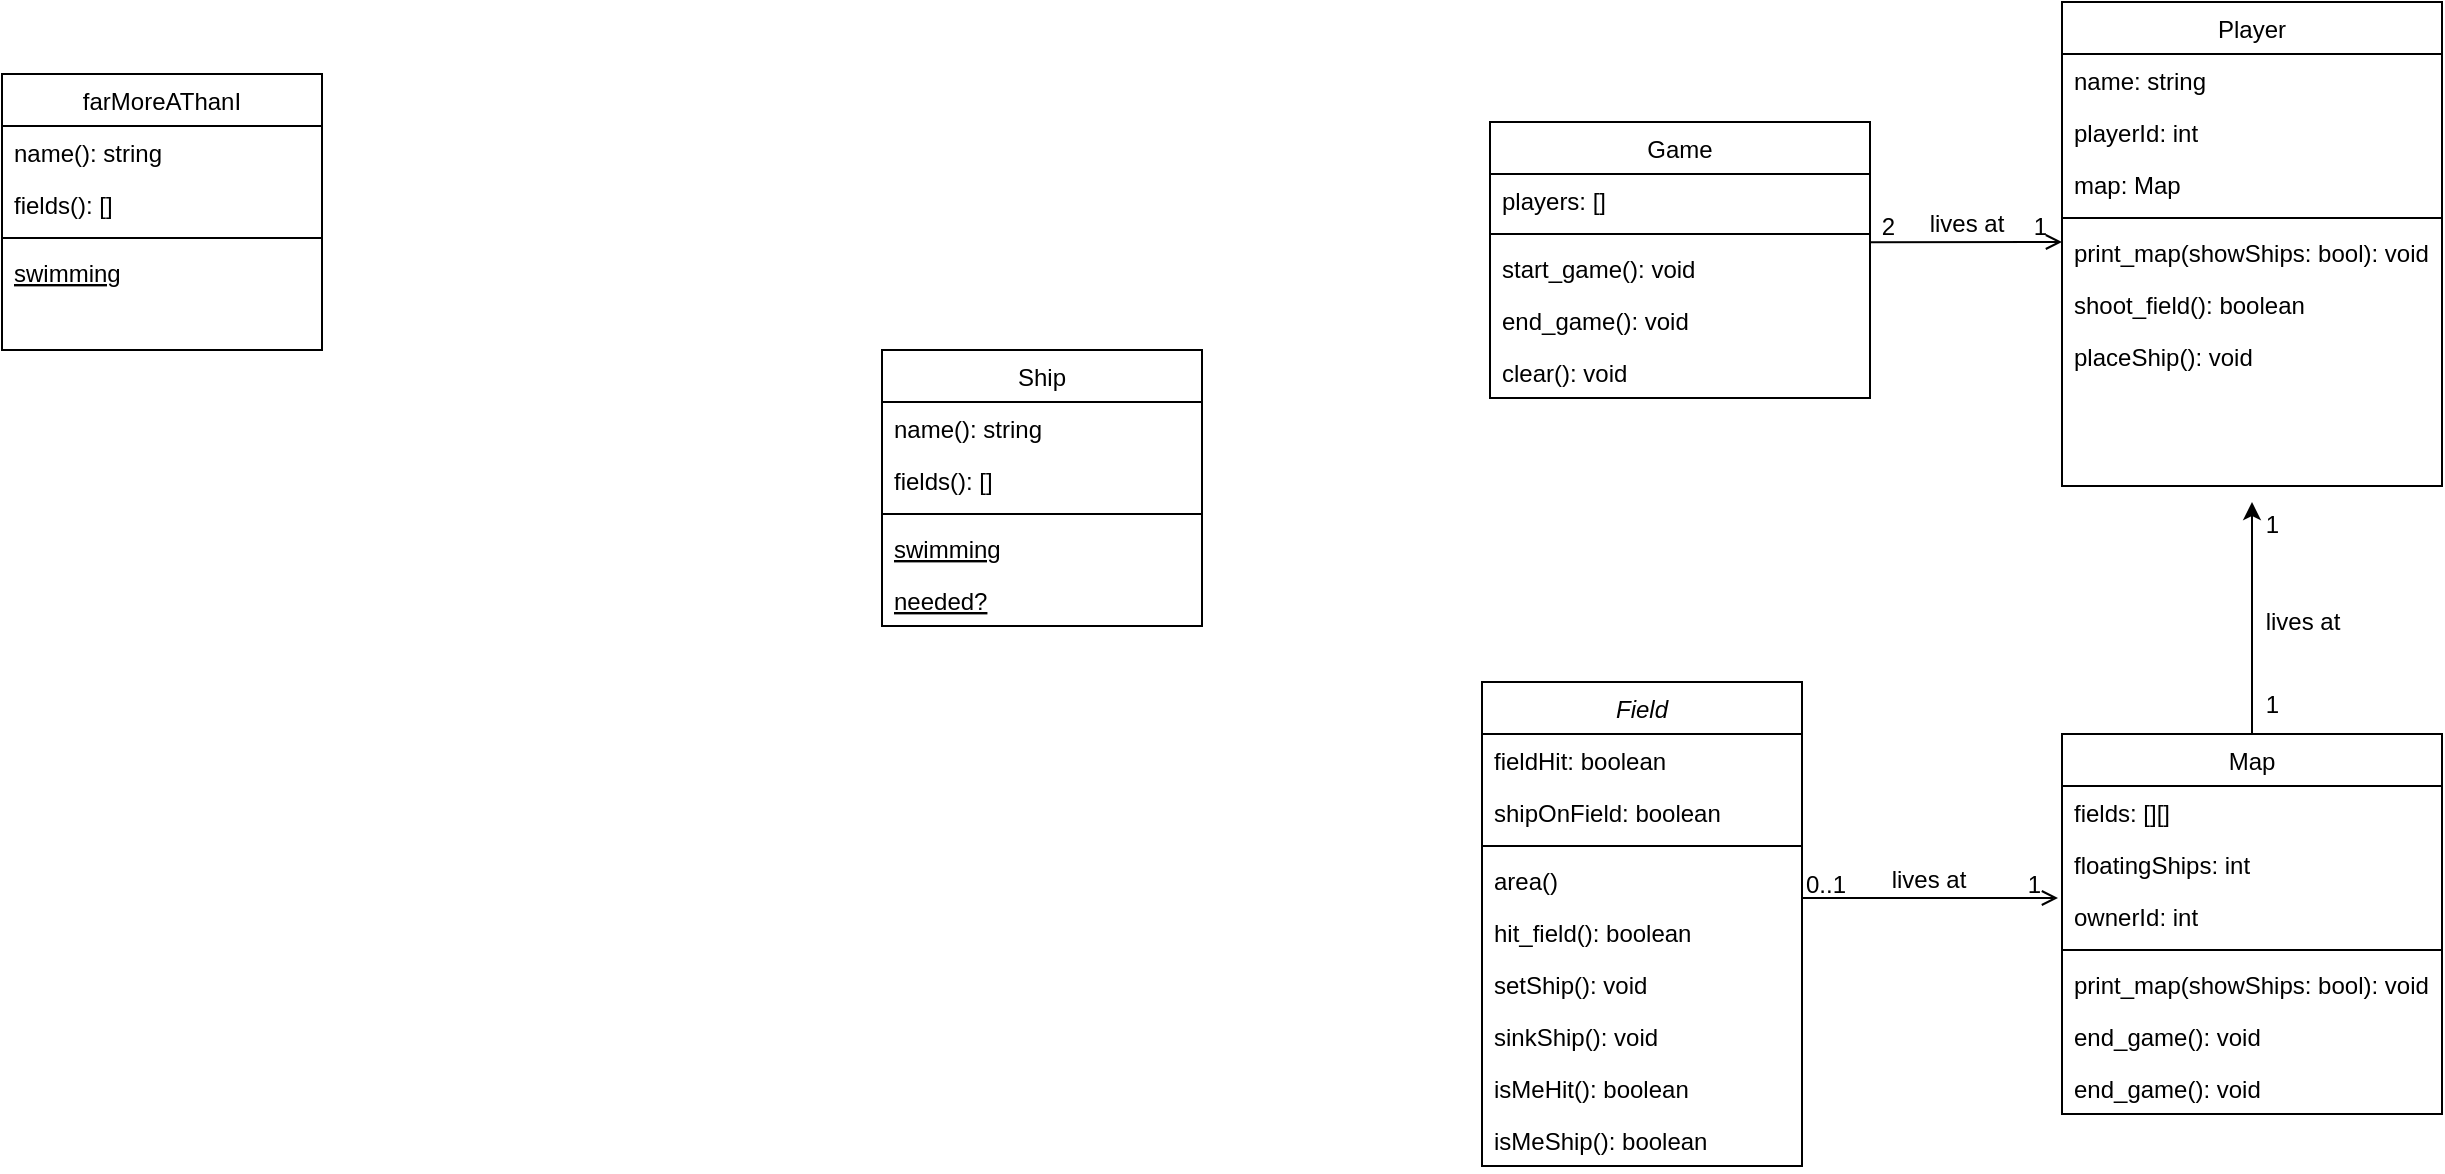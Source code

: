 <mxfile version="21.1.8" type="device">
  <diagram id="C5RBs43oDa-KdzZeNtuy" name="Page-1">
    <mxGraphModel dx="2257" dy="1939" grid="1" gridSize="10" guides="1" tooltips="1" connect="1" arrows="1" fold="1" page="1" pageScale="1" pageWidth="827" pageHeight="1169" math="0" shadow="0">
      <root>
        <mxCell id="WIyWlLk6GJQsqaUBKTNV-0" />
        <mxCell id="WIyWlLk6GJQsqaUBKTNV-1" parent="WIyWlLk6GJQsqaUBKTNV-0" />
        <mxCell id="zkfFHV4jXpPFQw0GAbJ--0" value="Field" style="swimlane;fontStyle=2;align=center;verticalAlign=top;childLayout=stackLayout;horizontal=1;startSize=26;horizontalStack=0;resizeParent=1;resizeLast=0;collapsible=1;marginBottom=0;rounded=0;shadow=0;strokeWidth=1;" parent="WIyWlLk6GJQsqaUBKTNV-1" vertex="1">
          <mxGeometry x="220" y="120" width="160" height="242" as="geometry">
            <mxRectangle x="230" y="140" width="160" height="26" as="alternateBounds" />
          </mxGeometry>
        </mxCell>
        <mxCell id="zkfFHV4jXpPFQw0GAbJ--1" value="fieldHit: boolean" style="text;align=left;verticalAlign=top;spacingLeft=4;spacingRight=4;overflow=hidden;rotatable=0;points=[[0,0.5],[1,0.5]];portConstraint=eastwest;" parent="zkfFHV4jXpPFQw0GAbJ--0" vertex="1">
          <mxGeometry y="26" width="160" height="26" as="geometry" />
        </mxCell>
        <mxCell id="zkfFHV4jXpPFQw0GAbJ--2" value="shipOnField: boolean" style="text;align=left;verticalAlign=top;spacingLeft=4;spacingRight=4;overflow=hidden;rotatable=0;points=[[0,0.5],[1,0.5]];portConstraint=eastwest;rounded=0;shadow=0;html=0;" parent="zkfFHV4jXpPFQw0GAbJ--0" vertex="1">
          <mxGeometry y="52" width="160" height="26" as="geometry" />
        </mxCell>
        <mxCell id="zkfFHV4jXpPFQw0GAbJ--4" value="" style="line;html=1;strokeWidth=1;align=left;verticalAlign=middle;spacingTop=-1;spacingLeft=3;spacingRight=3;rotatable=0;labelPosition=right;points=[];portConstraint=eastwest;" parent="zkfFHV4jXpPFQw0GAbJ--0" vertex="1">
          <mxGeometry y="78" width="160" height="8" as="geometry" />
        </mxCell>
        <mxCell id="zkfFHV4jXpPFQw0GAbJ--5" value="area()" style="text;align=left;verticalAlign=top;spacingLeft=4;spacingRight=4;overflow=hidden;rotatable=0;points=[[0,0.5],[1,0.5]];portConstraint=eastwest;" parent="zkfFHV4jXpPFQw0GAbJ--0" vertex="1">
          <mxGeometry y="86" width="160" height="26" as="geometry" />
        </mxCell>
        <mxCell id="T0n27nfE329P7YnYNeM2-1" value="hit_field(): boolean" style="text;align=left;verticalAlign=top;spacingLeft=4;spacingRight=4;overflow=hidden;rotatable=0;points=[[0,0.5],[1,0.5]];portConstraint=eastwest;" vertex="1" parent="zkfFHV4jXpPFQw0GAbJ--0">
          <mxGeometry y="112" width="160" height="26" as="geometry" />
        </mxCell>
        <mxCell id="T0n27nfE329P7YnYNeM2-2" value="setShip(): void" style="text;align=left;verticalAlign=top;spacingLeft=4;spacingRight=4;overflow=hidden;rotatable=0;points=[[0,0.5],[1,0.5]];portConstraint=eastwest;" vertex="1" parent="zkfFHV4jXpPFQw0GAbJ--0">
          <mxGeometry y="138" width="160" height="26" as="geometry" />
        </mxCell>
        <mxCell id="T0n27nfE329P7YnYNeM2-3" value="sinkShip(): void" style="text;align=left;verticalAlign=top;spacingLeft=4;spacingRight=4;overflow=hidden;rotatable=0;points=[[0,0.5],[1,0.5]];portConstraint=eastwest;" vertex="1" parent="zkfFHV4jXpPFQw0GAbJ--0">
          <mxGeometry y="164" width="160" height="26" as="geometry" />
        </mxCell>
        <mxCell id="T0n27nfE329P7YnYNeM2-4" value="isMeHit(): boolean" style="text;align=left;verticalAlign=top;spacingLeft=4;spacingRight=4;overflow=hidden;rotatable=0;points=[[0,0.5],[1,0.5]];portConstraint=eastwest;" vertex="1" parent="zkfFHV4jXpPFQw0GAbJ--0">
          <mxGeometry y="190" width="160" height="26" as="geometry" />
        </mxCell>
        <mxCell id="T0n27nfE329P7YnYNeM2-5" value="isMeShip(): boolean" style="text;align=left;verticalAlign=top;spacingLeft=4;spacingRight=4;overflow=hidden;rotatable=0;points=[[0,0.5],[1,0.5]];portConstraint=eastwest;" vertex="1" parent="zkfFHV4jXpPFQw0GAbJ--0">
          <mxGeometry y="216" width="160" height="26" as="geometry" />
        </mxCell>
        <mxCell id="zkfFHV4jXpPFQw0GAbJ--6" value="Ship" style="swimlane;fontStyle=0;align=center;verticalAlign=top;childLayout=stackLayout;horizontal=1;startSize=26;horizontalStack=0;resizeParent=1;resizeLast=0;collapsible=1;marginBottom=0;rounded=0;shadow=0;strokeWidth=1;" parent="WIyWlLk6GJQsqaUBKTNV-1" vertex="1">
          <mxGeometry x="-80" y="-46" width="160" height="138" as="geometry">
            <mxRectangle x="130" y="380" width="160" height="26" as="alternateBounds" />
          </mxGeometry>
        </mxCell>
        <mxCell id="T0n27nfE329P7YnYNeM2-60" value="name(): string" style="text;align=left;verticalAlign=top;spacingLeft=4;spacingRight=4;overflow=hidden;rotatable=0;points=[[0,0.5],[1,0.5]];portConstraint=eastwest;" vertex="1" parent="zkfFHV4jXpPFQw0GAbJ--6">
          <mxGeometry y="26" width="160" height="26" as="geometry" />
        </mxCell>
        <mxCell id="T0n27nfE329P7YnYNeM2-61" value="fields(): []" style="text;align=left;verticalAlign=top;spacingLeft=4;spacingRight=4;overflow=hidden;rotatable=0;points=[[0,0.5],[1,0.5]];portConstraint=eastwest;" vertex="1" parent="zkfFHV4jXpPFQw0GAbJ--6">
          <mxGeometry y="52" width="160" height="26" as="geometry" />
        </mxCell>
        <mxCell id="zkfFHV4jXpPFQw0GAbJ--9" value="" style="line;html=1;strokeWidth=1;align=left;verticalAlign=middle;spacingTop=-1;spacingLeft=3;spacingRight=3;rotatable=0;labelPosition=right;points=[];portConstraint=eastwest;" parent="zkfFHV4jXpPFQw0GAbJ--6" vertex="1">
          <mxGeometry y="78" width="160" height="8" as="geometry" />
        </mxCell>
        <mxCell id="zkfFHV4jXpPFQw0GAbJ--10" value="swimming" style="text;align=left;verticalAlign=top;spacingLeft=4;spacingRight=4;overflow=hidden;rotatable=0;points=[[0,0.5],[1,0.5]];portConstraint=eastwest;fontStyle=4" parent="zkfFHV4jXpPFQw0GAbJ--6" vertex="1">
          <mxGeometry y="86" width="160" height="26" as="geometry" />
        </mxCell>
        <mxCell id="T0n27nfE329P7YnYNeM2-67" value="needed?" style="text;align=left;verticalAlign=top;spacingLeft=4;spacingRight=4;overflow=hidden;rotatable=0;points=[[0,0.5],[1,0.5]];portConstraint=eastwest;fontStyle=4" vertex="1" parent="zkfFHV4jXpPFQw0GAbJ--6">
          <mxGeometry y="112" width="160" height="26" as="geometry" />
        </mxCell>
        <mxCell id="zkfFHV4jXpPFQw0GAbJ--26" value="" style="endArrow=open;shadow=0;strokeWidth=1;rounded=0;endFill=1;edgeStyle=elbowEdgeStyle;elbow=vertical;" parent="WIyWlLk6GJQsqaUBKTNV-1" source="zkfFHV4jXpPFQw0GAbJ--0" edge="1">
          <mxGeometry x="0.5" y="41" relative="1" as="geometry">
            <mxPoint x="380" y="192" as="sourcePoint" />
            <mxPoint x="508" y="227.931" as="targetPoint" />
            <mxPoint x="-40" y="32" as="offset" />
          </mxGeometry>
        </mxCell>
        <mxCell id="zkfFHV4jXpPFQw0GAbJ--27" value="0..1" style="resizable=0;align=left;verticalAlign=bottom;labelBackgroundColor=none;fontSize=12;" parent="zkfFHV4jXpPFQw0GAbJ--26" connectable="0" vertex="1">
          <mxGeometry x="-1" relative="1" as="geometry">
            <mxPoint y="2" as="offset" />
          </mxGeometry>
        </mxCell>
        <mxCell id="zkfFHV4jXpPFQw0GAbJ--28" value="1" style="resizable=0;align=right;verticalAlign=bottom;labelBackgroundColor=none;fontSize=12;" parent="zkfFHV4jXpPFQw0GAbJ--26" connectable="0" vertex="1">
          <mxGeometry x="1" relative="1" as="geometry">
            <mxPoint x="-7" y="2" as="offset" />
          </mxGeometry>
        </mxCell>
        <mxCell id="zkfFHV4jXpPFQw0GAbJ--29" value="lives at" style="text;html=1;resizable=0;points=[];;align=center;verticalAlign=middle;labelBackgroundColor=none;rounded=0;shadow=0;strokeWidth=1;fontSize=12;" parent="zkfFHV4jXpPFQw0GAbJ--26" vertex="1" connectable="0">
          <mxGeometry x="0.5" y="49" relative="1" as="geometry">
            <mxPoint x="-33" y="40" as="offset" />
          </mxGeometry>
        </mxCell>
        <mxCell id="T0n27nfE329P7YnYNeM2-33" value="1" style="resizable=0;align=right;verticalAlign=bottom;labelBackgroundColor=none;fontSize=12;" connectable="0" vertex="1" parent="zkfFHV4jXpPFQw0GAbJ--26">
          <mxGeometry x="1" relative="1" as="geometry">
            <mxPoint x="112" y="-178" as="offset" />
          </mxGeometry>
        </mxCell>
        <mxCell id="T0n27nfE329P7YnYNeM2-34" value="1" style="resizable=0;align=right;verticalAlign=bottom;labelBackgroundColor=none;fontSize=12;" connectable="0" vertex="1" parent="zkfFHV4jXpPFQw0GAbJ--26">
          <mxGeometry x="1" relative="1" as="geometry">
            <mxPoint x="112" y="-88" as="offset" />
          </mxGeometry>
        </mxCell>
        <mxCell id="T0n27nfE329P7YnYNeM2-35" value="lives at" style="text;html=1;resizable=0;points=[];;align=center;verticalAlign=middle;labelBackgroundColor=none;rounded=0;shadow=0;strokeWidth=1;fontSize=12;" vertex="1" connectable="0" parent="zkfFHV4jXpPFQw0GAbJ--26">
          <mxGeometry x="0.5" y="49" relative="1" as="geometry">
            <mxPoint x="154" y="-89" as="offset" />
          </mxGeometry>
        </mxCell>
        <mxCell id="T0n27nfE329P7YnYNeM2-40" style="edgeStyle=orthogonalEdgeStyle;rounded=0;orthogonalLoop=1;jettySize=auto;html=1;" edge="1" parent="WIyWlLk6GJQsqaUBKTNV-1" source="T0n27nfE329P7YnYNeM2-6">
          <mxGeometry relative="1" as="geometry">
            <mxPoint x="605" y="30.0" as="targetPoint" />
          </mxGeometry>
        </mxCell>
        <mxCell id="T0n27nfE329P7YnYNeM2-6" value="Map" style="swimlane;fontStyle=0;align=center;verticalAlign=top;childLayout=stackLayout;horizontal=1;startSize=26;horizontalStack=0;resizeParent=1;resizeLast=0;collapsible=1;marginBottom=0;rounded=0;shadow=0;strokeWidth=1;" vertex="1" parent="WIyWlLk6GJQsqaUBKTNV-1">
          <mxGeometry x="510" y="146" width="190" height="190" as="geometry">
            <mxRectangle x="340" y="380" width="170" height="26" as="alternateBounds" />
          </mxGeometry>
        </mxCell>
        <mxCell id="T0n27nfE329P7YnYNeM2-7" value="fields: [][]" style="text;align=left;verticalAlign=top;spacingLeft=4;spacingRight=4;overflow=hidden;rotatable=0;points=[[0,0.5],[1,0.5]];portConstraint=eastwest;" vertex="1" parent="T0n27nfE329P7YnYNeM2-6">
          <mxGeometry y="26" width="190" height="26" as="geometry" />
        </mxCell>
        <mxCell id="T0n27nfE329P7YnYNeM2-10" value="floatingShips: int " style="text;align=left;verticalAlign=top;spacingLeft=4;spacingRight=4;overflow=hidden;rotatable=0;points=[[0,0.5],[1,0.5]];portConstraint=eastwest;" vertex="1" parent="T0n27nfE329P7YnYNeM2-6">
          <mxGeometry y="52" width="190" height="26" as="geometry" />
        </mxCell>
        <mxCell id="T0n27nfE329P7YnYNeM2-30" value="ownerId: int" style="text;align=left;verticalAlign=top;spacingLeft=4;spacingRight=4;overflow=hidden;rotatable=0;points=[[0,0.5],[1,0.5]];portConstraint=eastwest;" vertex="1" parent="T0n27nfE329P7YnYNeM2-6">
          <mxGeometry y="78" width="190" height="26" as="geometry" />
        </mxCell>
        <mxCell id="T0n27nfE329P7YnYNeM2-8" value="" style="line;html=1;strokeWidth=1;align=left;verticalAlign=middle;spacingTop=-1;spacingLeft=3;spacingRight=3;rotatable=0;labelPosition=right;points=[];portConstraint=eastwest;" vertex="1" parent="T0n27nfE329P7YnYNeM2-6">
          <mxGeometry y="104" width="190" height="8" as="geometry" />
        </mxCell>
        <mxCell id="T0n27nfE329P7YnYNeM2-9" value="print_map(showShips: bool): void" style="text;align=left;verticalAlign=top;spacingLeft=4;spacingRight=4;overflow=hidden;rotatable=0;points=[[0,0.5],[1,0.5]];portConstraint=eastwest;" vertex="1" parent="T0n27nfE329P7YnYNeM2-6">
          <mxGeometry y="112" width="190" height="26" as="geometry" />
        </mxCell>
        <mxCell id="T0n27nfE329P7YnYNeM2-12" value="end_game(): void" style="text;align=left;verticalAlign=top;spacingLeft=4;spacingRight=4;overflow=hidden;rotatable=0;points=[[0,0.5],[1,0.5]];portConstraint=eastwest;" vertex="1" parent="T0n27nfE329P7YnYNeM2-6">
          <mxGeometry y="138" width="190" height="26" as="geometry" />
        </mxCell>
        <mxCell id="T0n27nfE329P7YnYNeM2-13" value="end_game(): void" style="text;align=left;verticalAlign=top;spacingLeft=4;spacingRight=4;overflow=hidden;rotatable=0;points=[[0,0.5],[1,0.5]];portConstraint=eastwest;" vertex="1" parent="T0n27nfE329P7YnYNeM2-6">
          <mxGeometry y="164" width="190" height="26" as="geometry" />
        </mxCell>
        <mxCell id="T0n27nfE329P7YnYNeM2-22" value="Player" style="swimlane;fontStyle=0;align=center;verticalAlign=top;childLayout=stackLayout;horizontal=1;startSize=26;horizontalStack=0;resizeParent=1;resizeLast=0;collapsible=1;marginBottom=0;rounded=0;shadow=0;strokeWidth=1;" vertex="1" parent="WIyWlLk6GJQsqaUBKTNV-1">
          <mxGeometry x="510" y="-220" width="190" height="242" as="geometry">
            <mxRectangle x="340" y="380" width="170" height="26" as="alternateBounds" />
          </mxGeometry>
        </mxCell>
        <mxCell id="T0n27nfE329P7YnYNeM2-23" value="name: string" style="text;align=left;verticalAlign=top;spacingLeft=4;spacingRight=4;overflow=hidden;rotatable=0;points=[[0,0.5],[1,0.5]];portConstraint=eastwest;" vertex="1" parent="T0n27nfE329P7YnYNeM2-22">
          <mxGeometry y="26" width="190" height="26" as="geometry" />
        </mxCell>
        <mxCell id="T0n27nfE329P7YnYNeM2-36" value="playerId: int " style="text;align=left;verticalAlign=top;spacingLeft=4;spacingRight=4;overflow=hidden;rotatable=0;points=[[0,0.5],[1,0.5]];portConstraint=eastwest;" vertex="1" parent="T0n27nfE329P7YnYNeM2-22">
          <mxGeometry y="52" width="190" height="26" as="geometry" />
        </mxCell>
        <mxCell id="T0n27nfE329P7YnYNeM2-38" value="map: Map " style="text;align=left;verticalAlign=top;spacingLeft=4;spacingRight=4;overflow=hidden;rotatable=0;points=[[0,0.5],[1,0.5]];portConstraint=eastwest;" vertex="1" parent="T0n27nfE329P7YnYNeM2-22">
          <mxGeometry y="78" width="190" height="26" as="geometry" />
        </mxCell>
        <mxCell id="T0n27nfE329P7YnYNeM2-26" value="" style="line;html=1;strokeWidth=1;align=left;verticalAlign=middle;spacingTop=-1;spacingLeft=3;spacingRight=3;rotatable=0;labelPosition=right;points=[];portConstraint=eastwest;" vertex="1" parent="T0n27nfE329P7YnYNeM2-22">
          <mxGeometry y="104" width="190" height="8" as="geometry" />
        </mxCell>
        <mxCell id="T0n27nfE329P7YnYNeM2-27" value="print_map(showShips: bool): void" style="text;align=left;verticalAlign=top;spacingLeft=4;spacingRight=4;overflow=hidden;rotatable=0;points=[[0,0.5],[1,0.5]];portConstraint=eastwest;" vertex="1" parent="T0n27nfE329P7YnYNeM2-22">
          <mxGeometry y="112" width="190" height="26" as="geometry" />
        </mxCell>
        <mxCell id="T0n27nfE329P7YnYNeM2-39" value="shoot_field(): boolean" style="text;align=left;verticalAlign=top;spacingLeft=4;spacingRight=4;overflow=hidden;rotatable=0;points=[[0,0.5],[1,0.5]];portConstraint=eastwest;" vertex="1" parent="T0n27nfE329P7YnYNeM2-22">
          <mxGeometry y="138" width="190" height="26" as="geometry" />
        </mxCell>
        <mxCell id="T0n27nfE329P7YnYNeM2-41" value="placeShip(): void" style="text;align=left;verticalAlign=top;spacingLeft=4;spacingRight=4;overflow=hidden;rotatable=0;points=[[0,0.5],[1,0.5]];portConstraint=eastwest;" vertex="1" parent="T0n27nfE329P7YnYNeM2-22">
          <mxGeometry y="164" width="190" height="26" as="geometry" />
        </mxCell>
        <mxCell id="T0n27nfE329P7YnYNeM2-42" value="Game" style="swimlane;fontStyle=0;align=center;verticalAlign=top;childLayout=stackLayout;horizontal=1;startSize=26;horizontalStack=0;resizeParent=1;resizeLast=0;collapsible=1;marginBottom=0;rounded=0;shadow=0;strokeWidth=1;" vertex="1" parent="WIyWlLk6GJQsqaUBKTNV-1">
          <mxGeometry x="224" y="-160" width="190" height="138" as="geometry">
            <mxRectangle x="340" y="380" width="170" height="26" as="alternateBounds" />
          </mxGeometry>
        </mxCell>
        <mxCell id="T0n27nfE329P7YnYNeM2-45" value="players: []" style="text;align=left;verticalAlign=top;spacingLeft=4;spacingRight=4;overflow=hidden;rotatable=0;points=[[0,0.5],[1,0.5]];portConstraint=eastwest;" vertex="1" parent="T0n27nfE329P7YnYNeM2-42">
          <mxGeometry y="26" width="190" height="26" as="geometry" />
        </mxCell>
        <mxCell id="T0n27nfE329P7YnYNeM2-46" value="" style="line;html=1;strokeWidth=1;align=left;verticalAlign=middle;spacingTop=-1;spacingLeft=3;spacingRight=3;rotatable=0;labelPosition=right;points=[];portConstraint=eastwest;" vertex="1" parent="T0n27nfE329P7YnYNeM2-42">
          <mxGeometry y="52" width="190" height="8" as="geometry" />
        </mxCell>
        <mxCell id="T0n27nfE329P7YnYNeM2-47" value="start_game(): void" style="text;align=left;verticalAlign=top;spacingLeft=4;spacingRight=4;overflow=hidden;rotatable=0;points=[[0,0.5],[1,0.5]];portConstraint=eastwest;" vertex="1" parent="T0n27nfE329P7YnYNeM2-42">
          <mxGeometry y="60" width="190" height="26" as="geometry" />
        </mxCell>
        <mxCell id="T0n27nfE329P7YnYNeM2-58" value="end_game(): void" style="text;align=left;verticalAlign=top;spacingLeft=4;spacingRight=4;overflow=hidden;rotatable=0;points=[[0,0.5],[1,0.5]];portConstraint=eastwest;" vertex="1" parent="T0n27nfE329P7YnYNeM2-42">
          <mxGeometry y="86" width="190" height="26" as="geometry" />
        </mxCell>
        <mxCell id="T0n27nfE329P7YnYNeM2-68" value="clear(): void" style="text;align=left;verticalAlign=top;spacingLeft=4;spacingRight=4;overflow=hidden;rotatable=0;points=[[0,0.5],[1,0.5]];portConstraint=eastwest;" vertex="1" parent="T0n27nfE329P7YnYNeM2-42">
          <mxGeometry y="112" width="190" height="26" as="geometry" />
        </mxCell>
        <mxCell id="T0n27nfE329P7YnYNeM2-50" value="" style="endArrow=open;shadow=0;strokeWidth=1;rounded=0;endFill=1;edgeStyle=elbowEdgeStyle;elbow=vertical;" edge="1" parent="WIyWlLk6GJQsqaUBKTNV-1">
          <mxGeometry x="0.5" y="41" relative="1" as="geometry">
            <mxPoint x="414" y="-99.93" as="sourcePoint" />
            <mxPoint x="510" y="-100" as="targetPoint" />
            <mxPoint x="-40" y="32" as="offset" />
          </mxGeometry>
        </mxCell>
        <mxCell id="T0n27nfE329P7YnYNeM2-51" value="2" style="resizable=0;align=left;verticalAlign=bottom;labelBackgroundColor=none;fontSize=12;" connectable="0" vertex="1" parent="T0n27nfE329P7YnYNeM2-50">
          <mxGeometry x="-1" relative="1" as="geometry">
            <mxPoint x="4" y="1" as="offset" />
          </mxGeometry>
        </mxCell>
        <mxCell id="T0n27nfE329P7YnYNeM2-53" value="lives at" style="text;html=1;resizable=0;points=[];;align=center;verticalAlign=middle;labelBackgroundColor=none;rounded=0;shadow=0;strokeWidth=1;fontSize=12;" vertex="1" connectable="0" parent="T0n27nfE329P7YnYNeM2-50">
          <mxGeometry x="0.5" y="49" relative="1" as="geometry">
            <mxPoint x="-24" y="40" as="offset" />
          </mxGeometry>
        </mxCell>
        <mxCell id="T0n27nfE329P7YnYNeM2-57" value="1" style="resizable=0;align=left;verticalAlign=bottom;labelBackgroundColor=none;fontSize=12;" connectable="0" vertex="1" parent="T0n27nfE329P7YnYNeM2-50">
          <mxGeometry x="-1" relative="1" as="geometry">
            <mxPoint x="80" y="1" as="offset" />
          </mxGeometry>
        </mxCell>
        <mxCell id="T0n27nfE329P7YnYNeM2-62" value="farMoreAThanI" style="swimlane;fontStyle=0;align=center;verticalAlign=top;childLayout=stackLayout;horizontal=1;startSize=26;horizontalStack=0;resizeParent=1;resizeLast=0;collapsible=1;marginBottom=0;rounded=0;shadow=0;strokeWidth=1;" vertex="1" parent="WIyWlLk6GJQsqaUBKTNV-1">
          <mxGeometry x="-520" y="-184" width="160" height="138" as="geometry">
            <mxRectangle x="130" y="380" width="160" height="26" as="alternateBounds" />
          </mxGeometry>
        </mxCell>
        <mxCell id="T0n27nfE329P7YnYNeM2-63" value="name(): string" style="text;align=left;verticalAlign=top;spacingLeft=4;spacingRight=4;overflow=hidden;rotatable=0;points=[[0,0.5],[1,0.5]];portConstraint=eastwest;" vertex="1" parent="T0n27nfE329P7YnYNeM2-62">
          <mxGeometry y="26" width="160" height="26" as="geometry" />
        </mxCell>
        <mxCell id="T0n27nfE329P7YnYNeM2-64" value="fields(): []" style="text;align=left;verticalAlign=top;spacingLeft=4;spacingRight=4;overflow=hidden;rotatable=0;points=[[0,0.5],[1,0.5]];portConstraint=eastwest;" vertex="1" parent="T0n27nfE329P7YnYNeM2-62">
          <mxGeometry y="52" width="160" height="26" as="geometry" />
        </mxCell>
        <mxCell id="T0n27nfE329P7YnYNeM2-65" value="" style="line;html=1;strokeWidth=1;align=left;verticalAlign=middle;spacingTop=-1;spacingLeft=3;spacingRight=3;rotatable=0;labelPosition=right;points=[];portConstraint=eastwest;" vertex="1" parent="T0n27nfE329P7YnYNeM2-62">
          <mxGeometry y="78" width="160" height="8" as="geometry" />
        </mxCell>
        <mxCell id="T0n27nfE329P7YnYNeM2-66" value="swimming" style="text;align=left;verticalAlign=top;spacingLeft=4;spacingRight=4;overflow=hidden;rotatable=0;points=[[0,0.5],[1,0.5]];portConstraint=eastwest;fontStyle=4" vertex="1" parent="T0n27nfE329P7YnYNeM2-62">
          <mxGeometry y="86" width="160" height="26" as="geometry" />
        </mxCell>
      </root>
    </mxGraphModel>
  </diagram>
</mxfile>
